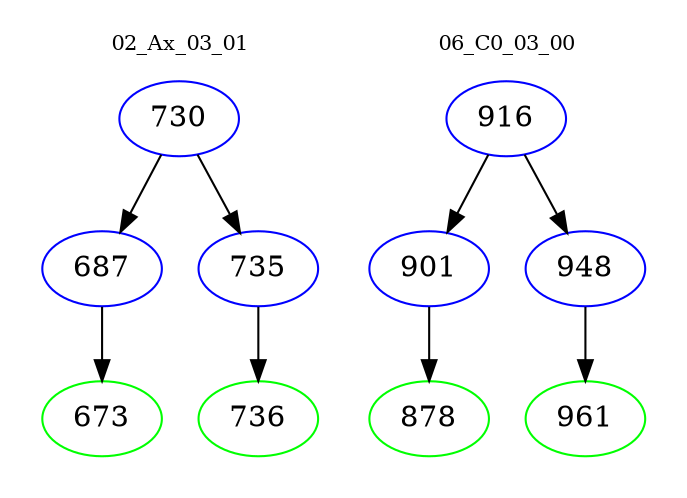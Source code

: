 digraph{
subgraph cluster_0 {
color = white
label = "02_Ax_03_01";
fontsize=10;
T0_730 [label="730", color="blue"]
T0_730 -> T0_687 [color="black"]
T0_687 [label="687", color="blue"]
T0_687 -> T0_673 [color="black"]
T0_673 [label="673", color="green"]
T0_730 -> T0_735 [color="black"]
T0_735 [label="735", color="blue"]
T0_735 -> T0_736 [color="black"]
T0_736 [label="736", color="green"]
}
subgraph cluster_1 {
color = white
label = "06_C0_03_00";
fontsize=10;
T1_916 [label="916", color="blue"]
T1_916 -> T1_901 [color="black"]
T1_901 [label="901", color="blue"]
T1_901 -> T1_878 [color="black"]
T1_878 [label="878", color="green"]
T1_916 -> T1_948 [color="black"]
T1_948 [label="948", color="blue"]
T1_948 -> T1_961 [color="black"]
T1_961 [label="961", color="green"]
}
}

